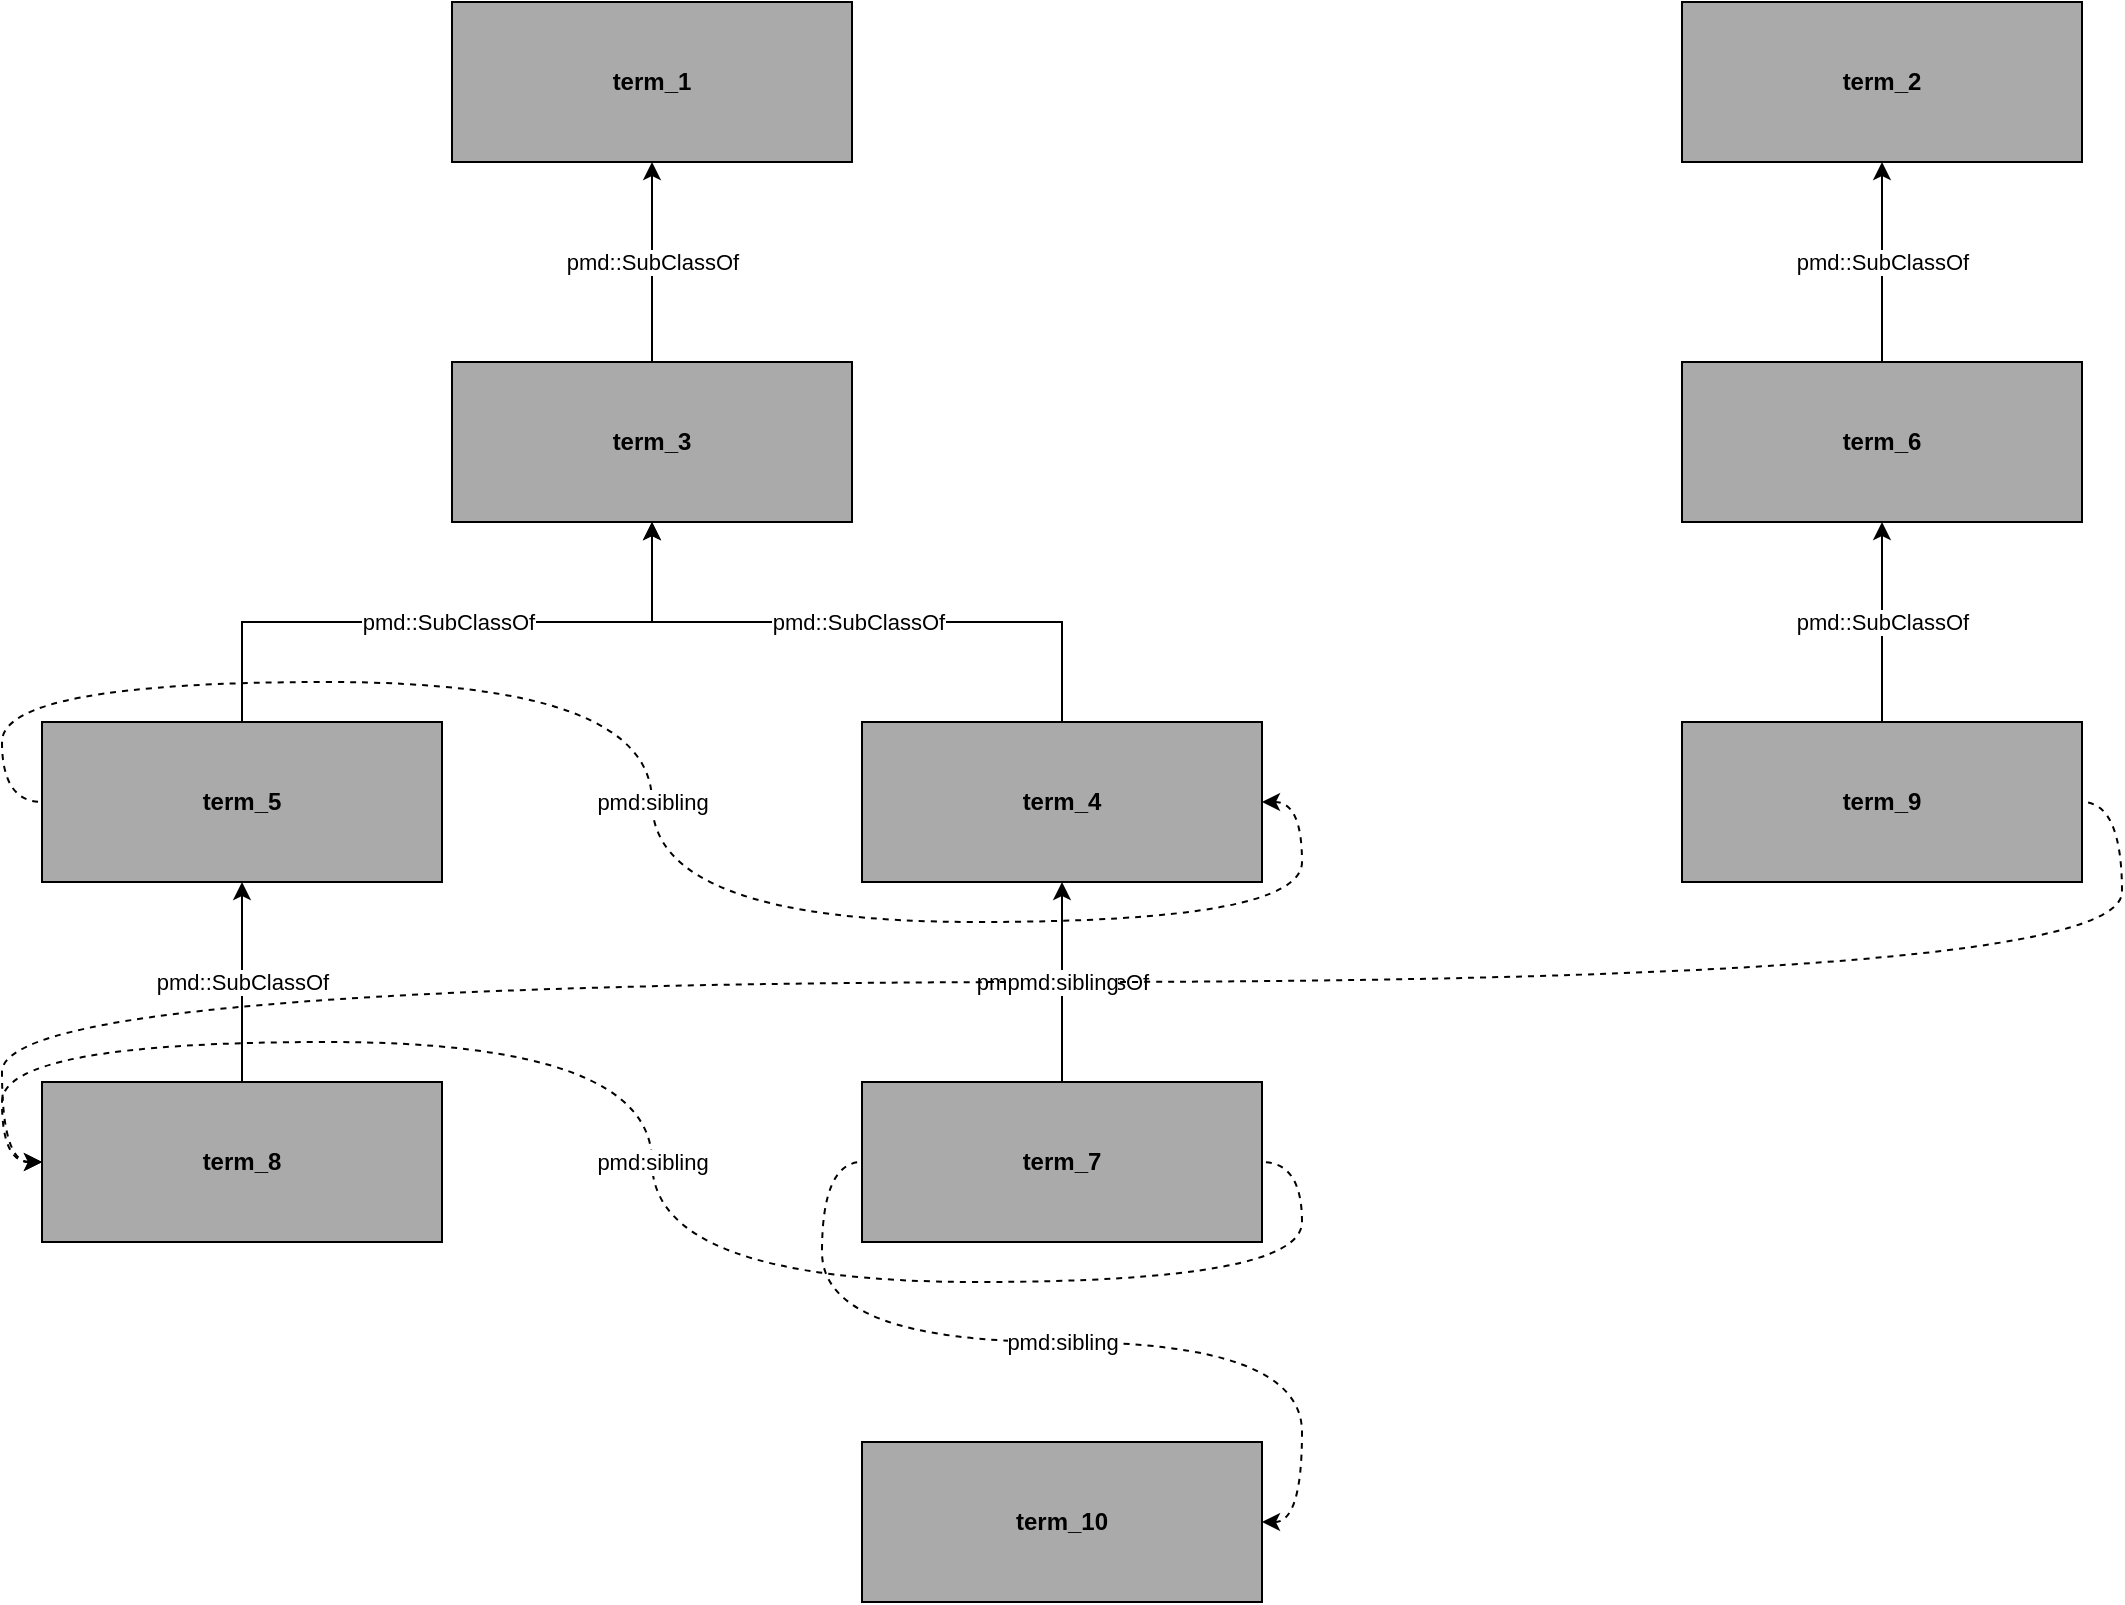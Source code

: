 <mxfile type="device">
  <diagram name="many-trees-sibling-new-term.drawio" id="32db273a50f6">
    <mxGraphModel dx="1600" dy="850" grid="1" gridSize="10" guides="1" tooltips="1" connect="1"
      arrows="1" fold="1" page="1" pageScale="1" pageWidth="1100" pageHeight="850" math="0"
      shadow="0">
      <root>
        <mxCell id="0" />
        <mxCell id="1" parent="0" />
        <mxCell id="32db273a50f6-7" style="edgeStyle=orthogonalEdgeStyle;rounded=0;orthogonalLoop=1;jettySize=auto;html=1;exitX=0.5;exitY=1;exitDx=0;exitDy=0;entryX=0.5;entryY=0;entryDx=0;entryDy=0;startArrow=classic;endArrow=none;curved=0;dashed=0" edge="1" parent="1" source="32db273a50f6-1" target="32db273a50f6-2">
          <mxGeometry relative="1" as="geometry" />
        </mxCell>
        <mxCell id="32db273a50f6-8" value="pmd::SubClassOf" style="edgeLabel;html=1;align=center;verticalAlign=middle;resizable=0;points=[];" vertex="1" connectable="0" parent="32db273a50f6-7">
          <mxGeometry x="0" y="0" relative="1" as="geometry">
            <mxPoint as="offset" />
          </mxGeometry>
        </mxCell>        <mxCell id="32db273a50f6-9" style="edgeStyle=orthogonalEdgeStyle;rounded=0;orthogonalLoop=1;jettySize=auto;html=1;exitX=0.5;exitY=1;exitDx=0;exitDy=0;entryX=0.5;entryY=0;entryDx=0;entryDy=0;startArrow=classic;endArrow=none;curved=0;dashed=0" edge="1" parent="1" source="32db273a50f6-2" target="32db273a50f6-3">
          <mxGeometry relative="1" as="geometry" />
        </mxCell>
        <mxCell id="32db273a50f6-10" value="pmd::SubClassOf" style="edgeLabel;html=1;align=center;verticalAlign=middle;resizable=0;points=[];" vertex="1" connectable="0" parent="32db273a50f6-9">
          <mxGeometry x="0" y="0" relative="1" as="geometry">
            <mxPoint as="offset" />
          </mxGeometry>
        </mxCell>        <mxCell id="32db273a50f6-11" style="edgeStyle=orthogonalEdgeStyle;rounded=0;orthogonalLoop=1;jettySize=auto;html=1;exitX=0.5;exitY=1;exitDx=0;exitDy=0;entryX=0.5;entryY=0;entryDx=0;entryDy=0;startArrow=classic;endArrow=none;curved=0;dashed=0" edge="1" parent="1" source="32db273a50f6-2" target="32db273a50f6-4">
          <mxGeometry relative="1" as="geometry" />
        </mxCell>
        <mxCell id="32db273a50f6-12" value="pmd::SubClassOf" style="edgeLabel;html=1;align=center;verticalAlign=middle;resizable=0;points=[];" vertex="1" connectable="0" parent="32db273a50f6-11">
          <mxGeometry x="0" y="0" relative="1" as="geometry">
            <mxPoint as="offset" />
          </mxGeometry>
        </mxCell>        <mxCell id="32db273a50f6-13" style="edgeStyle=orthogonalEdgeStyle;rounded=0;orthogonalLoop=1;jettySize=auto;html=1;exitX=0.5;exitY=1;exitDx=0;exitDy=0;entryX=0.5;entryY=0;entryDx=0;entryDy=0;startArrow=classic;endArrow=none;curved=0;dashed=0" edge="1" parent="1" source="32db273a50f6-3" target="32db273a50f6-6">
          <mxGeometry relative="1" as="geometry" />
        </mxCell>
        <mxCell id="32db273a50f6-14" value="pmd::SubClassOf" style="edgeLabel;html=1;align=center;verticalAlign=middle;resizable=0;points=[];" vertex="1" connectable="0" parent="32db273a50f6-13">
          <mxGeometry x="0" y="0" relative="1" as="geometry">
            <mxPoint as="offset" />
          </mxGeometry>
        </mxCell>        <mxCell id="32db273a50f6-15" style="edgeStyle=orthogonalEdgeStyle;rounded=0;orthogonalLoop=1;jettySize=auto;html=1;exitX=0.5;exitY=1;exitDx=0;exitDy=0;entryX=0.5;entryY=0;entryDx=0;entryDy=0;startArrow=classic;endArrow=none;curved=0;dashed=0" edge="1" parent="1" source="32db273a50f6-4" target="32db273a50f6-5">
          <mxGeometry relative="1" as="geometry" />
        </mxCell>
        <mxCell id="32db273a50f6-16" value="pmd::SubClassOf" style="edgeLabel;html=1;align=center;verticalAlign=middle;resizable=0;points=[];" vertex="1" connectable="0" parent="32db273a50f6-15">
          <mxGeometry x="0" y="0" relative="1" as="geometry">
            <mxPoint as="offset" />
          </mxGeometry>
        </mxCell>        <mxCell id="32db273a50f6-20" style="edgeStyle=orthogonalEdgeStyle;rounded=0;orthogonalLoop=1;jettySize=auto;html=1;exitX=0.5;exitY=1;exitDx=0;exitDy=0;entryX=0.5;entryY=0;entryDx=0;entryDy=0;startArrow=classic;endArrow=none;curved=0;dashed=0" edge="1" parent="1" source="32db273a50f6-18" target="32db273a50f6-19">
          <mxGeometry relative="1" as="geometry" />
        </mxCell>
        <mxCell id="32db273a50f6-21" value="pmd::SubClassOf" style="edgeLabel;html=1;align=center;verticalAlign=middle;resizable=0;points=[];" vertex="1" connectable="0" parent="32db273a50f6-20">
          <mxGeometry x="0" y="0" relative="1" as="geometry">
            <mxPoint as="offset" />
          </mxGeometry>
        </mxCell>        <mxCell id="32db273a50f6-22" style="edgeStyle=orthogonalEdgeStyle;rounded=0;orthogonalLoop=1;jettySize=auto;html=1;exitX=0.5;exitY=1;exitDx=0;exitDy=0;entryX=0.5;entryY=0;entryDx=0;entryDy=0;startArrow=classic;endArrow=none;curved=0;dashed=0" edge="1" parent="1" source="32db273a50f6-19" target="32db273a50f6-17">
          <mxGeometry relative="1" as="geometry" />
        </mxCell>
        <mxCell id="32db273a50f6-23" value="pmd::SubClassOf" style="edgeLabel;html=1;align=center;verticalAlign=middle;resizable=0;points=[];" vertex="1" connectable="0" parent="32db273a50f6-22">
          <mxGeometry x="0" y="0" relative="1" as="geometry">
            <mxPoint as="offset" />
          </mxGeometry>
        </mxCell>        <mxCell id="32db273a50f6-24" style="edgeStyle=orthogonalEdgeStyle;rounded=0;orthogonalLoop=1;jettySize=auto;html=1;exitX=1;exitY=0.5;exitDx=0;exitDy=0;entryX=0;entryY=0.5;entryDx=0;entryDy=0;startArrow=classic;endArrow=none;curved=1;dashed=1" edge="1" parent="1" source="32db273a50f6-4" target="32db273a50f6-3">
          <mxGeometry relative="1" as="geometry" />
        </mxCell>
        <mxCell id="32db273a50f6-25" value="pmd:sibling" style="edgeLabel;html=1;align=center;verticalAlign=middle;resizable=0;points=[];" vertex="1" connectable="0" parent="32db273a50f6-24">
          <mxGeometry x="0" y="0" relative="1" as="geometry">
            <mxPoint as="offset" />
          </mxGeometry>
        </mxCell>        <mxCell id="32db273a50f6-26" style="edgeStyle=orthogonalEdgeStyle;rounded=0;orthogonalLoop=1;jettySize=auto;html=1;exitX=0;exitY=0.5;exitDx=0;exitDy=0;entryX=1;entryY=0.5;entryDx=0;entryDy=0;startArrow=classic;endArrow=none;curved=1;dashed=1" edge="1" parent="1" source="32db273a50f6-6" target="32db273a50f6-17">
          <mxGeometry relative="1" as="geometry" />
        </mxCell>
        <mxCell id="32db273a50f6-27" value="pmd:sibling" style="edgeLabel;html=1;align=center;verticalAlign=middle;resizable=0;points=[];" vertex="1" connectable="0" parent="32db273a50f6-26">
          <mxGeometry x="0" y="0" relative="1" as="geometry">
            <mxPoint as="offset" />
          </mxGeometry>
        </mxCell>        <mxCell id="32db273a50f6-28" style="edgeStyle=orthogonalEdgeStyle;rounded=0;orthogonalLoop=1;jettySize=auto;html=1;exitX=0;exitY=0.5;exitDx=0;exitDy=0;entryX=1;entryY=0.5;entryDx=0;entryDy=0;startArrow=classic;endArrow=none;curved=1;dashed=1" edge="1" parent="1" source="32db273a50f6-6" target="32db273a50f6-5">
          <mxGeometry relative="1" as="geometry" />
        </mxCell>
        <mxCell id="32db273a50f6-29" value="pmd:sibling" style="edgeLabel;html=1;align=center;verticalAlign=middle;resizable=0;points=[];" vertex="1" connectable="0" parent="32db273a50f6-28">
          <mxGeometry x="0" y="0" relative="1" as="geometry">
            <mxPoint as="offset" />
          </mxGeometry>
        </mxCell>        <mxCell id="32db273a50f6-31" style="edgeStyle=orthogonalEdgeStyle;rounded=0;orthogonalLoop=1;jettySize=auto;html=1;exitX=1;exitY=0.5;exitDx=0;exitDy=0;entryX=0;entryY=0.5;entryDx=0;entryDy=0;startArrow=classic;endArrow=none;curved=1;dashed=1" edge="1" parent="1" source="32db273a50f6-30" target="32db273a50f6-5">
          <mxGeometry relative="1" as="geometry" />
        </mxCell>
        <mxCell id="32db273a50f6-32" value="pmd:sibling" style="edgeLabel;html=1;align=center;verticalAlign=middle;resizable=0;points=[];" vertex="1" connectable="0" parent="32db273a50f6-31">
          <mxGeometry x="0" y="0" relative="1" as="geometry">
            <mxPoint as="offset" />
          </mxGeometry>
        </mxCell>        <mxCell id="32db273a50f6-1" value="term_1" style="rounded=0;whiteSpace=wrap;html=1;fillColor=#aaaaaa;strokeColor=#000000;fontStyle=1;" parent="1" vertex="1">
          <mxGeometry x="410.0" y="0" width="200" height="80" as="geometry" />
        </mxCell>
        <mxCell id="32db273a50f6-2" value="term_3" style="rounded=0;whiteSpace=wrap;html=1;fillColor=#aaaaaa;strokeColor=#000000;fontStyle=1;" parent="1" vertex="1">
          <mxGeometry x="410.0" y="180" width="200" height="80" as="geometry" />
        </mxCell>
        <mxCell id="32db273a50f6-3" value="term_5" style="rounded=0;whiteSpace=wrap;html=1;fillColor=#aaaaaa;strokeColor=#000000;fontStyle=1;" parent="1" vertex="1">
          <mxGeometry x="205.0" y="360" width="200" height="80" as="geometry" />
        </mxCell>
        <mxCell id="32db273a50f6-4" value="term_4" style="rounded=0;whiteSpace=wrap;html=1;fillColor=#aaaaaa;strokeColor=#000000;fontStyle=1;" parent="1" vertex="1">
          <mxGeometry x="615.0" y="360" width="200" height="80" as="geometry" />
        </mxCell>
        <mxCell id="32db273a50f6-5" value="term_7" style="rounded=0;whiteSpace=wrap;html=1;fillColor=#aaaaaa;strokeColor=#000000;fontStyle=1;" parent="1" vertex="1">
          <mxGeometry x="615.0" y="540" width="200" height="80" as="geometry" />
        </mxCell>
        <mxCell id="32db273a50f6-6" value="term_8" style="rounded=0;whiteSpace=wrap;html=1;fillColor=#aaaaaa;strokeColor=#000000;fontStyle=1;" parent="1" vertex="1">
          <mxGeometry x="205.0" y="540" width="200" height="80" as="geometry" />
        </mxCell>
        <mxCell id="32db273a50f6-17" value="term_9" style="rounded=0;whiteSpace=wrap;html=1;fillColor=#aaaaaa;strokeColor=#000000;fontStyle=1;" parent="1" vertex="1">
          <mxGeometry x="1025.0" y="360" width="200" height="80" as="geometry" />
        </mxCell>
        <mxCell id="32db273a50f6-18" value="term_2" style="rounded=0;whiteSpace=wrap;html=1;fillColor=#aaaaaa;strokeColor=#000000;fontStyle=1;" parent="1" vertex="1">
          <mxGeometry x="1025.0" y="0" width="200" height="80" as="geometry" />
        </mxCell>
        <mxCell id="32db273a50f6-19" value="term_6" style="rounded=0;whiteSpace=wrap;html=1;fillColor=#aaaaaa;strokeColor=#000000;fontStyle=1;" parent="1" vertex="1">
          <mxGeometry x="1025.0" y="180" width="200" height="80" as="geometry" />
        </mxCell>
        <mxCell id="32db273a50f6-30" value="term_10" style="rounded=0;whiteSpace=wrap;html=1;fillColor=#aaaaaa;strokeColor=#000000;fontStyle=1;" parent="1" vertex="1">
          <mxGeometry x="615.0" y="720" width="200" height="80" as="geometry" />
        </mxCell>

      </root>
    </mxGraphModel>
  </diagram>
</mxfile>